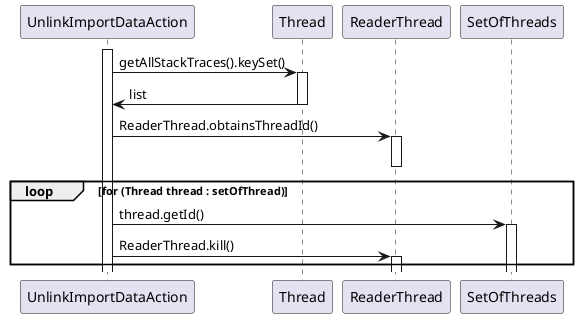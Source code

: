 @startuml ipc04_02_design_import.png

participant "UnlinkImportDataAction" as Action
participant "Thread" as Thread
participant "ReaderThread" as RThread
participant "SetOfThreads" as Threads

activate Action
Action -> Thread: getAllStackTraces().keySet()
activate Thread
Action <- Thread: list
deactivate Thread
Action -> RThread: ReaderThread.obtainsThreadId()
activate RThread
deactivate RThread
loop for (Thread thread : setOfThread) 
Action -> Threads: thread.getId()
activate Threads
Action -> RThread: ReaderThread.kill()
activate RThread
end

@enduml ipc04_02_design_import.png
